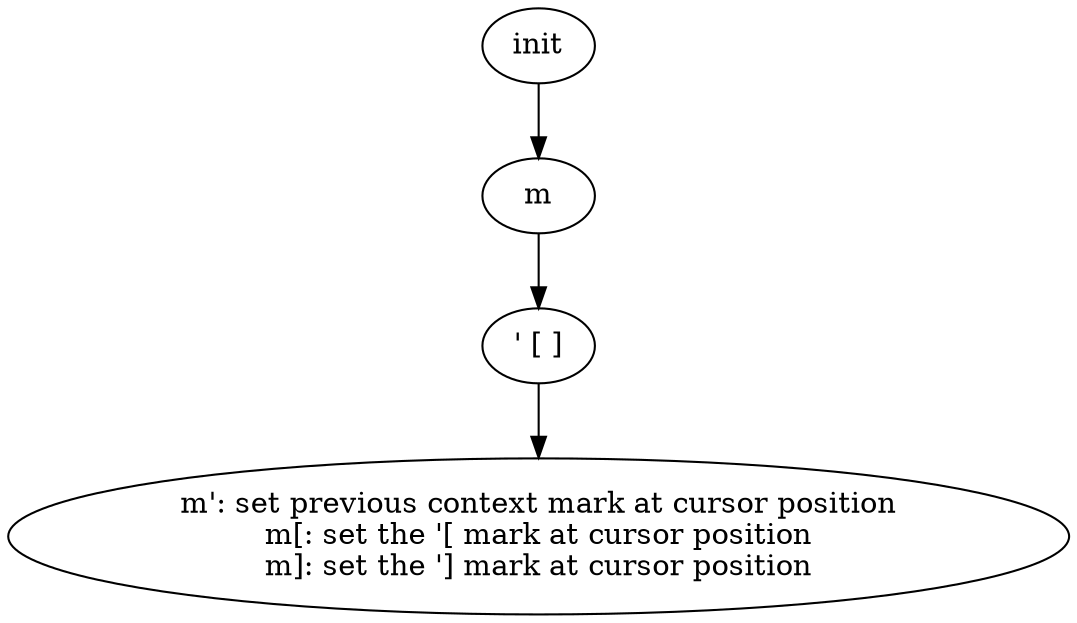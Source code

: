 digraph g
{

  /* list of nodes */
  "command" [label="m': set previous context mark at cursor position\nm[: set the '[ mark at cursor position\nm]: set the '] mark at cursor position"];
  "init" [label="init"];
  "key1" [label="m"];
  "key2" [label="' [ ]"];

  /* list of edges */
  "init" -> "key1";
  "key1" -> "key2";
  "key2" -> "command";
}
